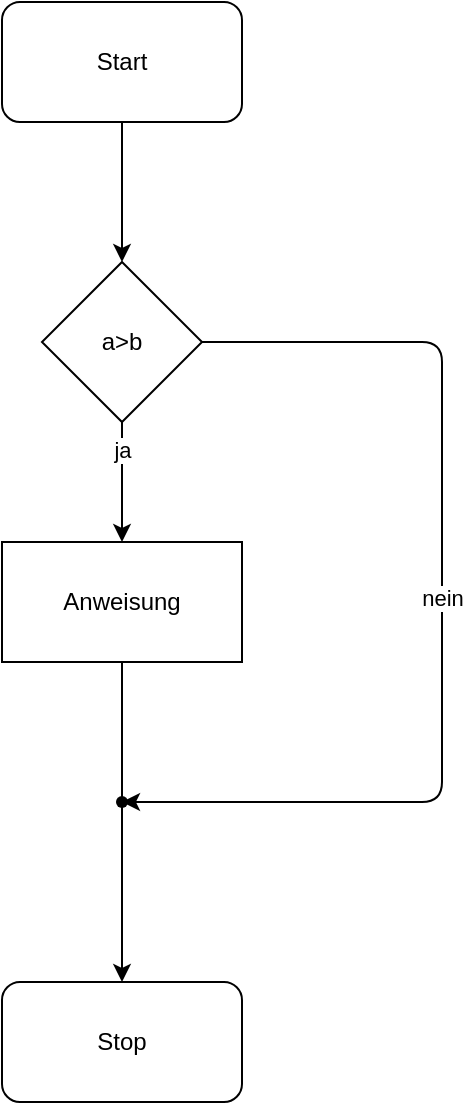 <mxfile>
    <diagram id="41BEP8Dk7kfk3xn_Lf9M" name="if">
        <mxGraphModel dx="607" dy="605" grid="1" gridSize="10" guides="1" tooltips="1" connect="1" arrows="1" fold="1" page="1" pageScale="1" pageWidth="827" pageHeight="1169" math="0" shadow="0">
            <root>
                <mxCell id="0"/>
                <mxCell id="1" parent="0"/>
                <mxCell id="6" value="" style="edgeStyle=none;html=1;" edge="1" parent="1" source="2" target="4">
                    <mxGeometry relative="1" as="geometry"/>
                </mxCell>
                <mxCell id="2" value="Start" style="rounded=1;whiteSpace=wrap;html=1;" vertex="1" parent="1">
                    <mxGeometry x="220" y="20" width="120" height="60" as="geometry"/>
                </mxCell>
                <mxCell id="9" style="edgeStyle=none;html=1;entryX=0.5;entryY=0;entryDx=0;entryDy=0;" edge="1" parent="1" source="3" target="5">
                    <mxGeometry relative="1" as="geometry"/>
                </mxCell>
                <mxCell id="3" value="Anweisung" style="rounded=0;whiteSpace=wrap;html=1;" vertex="1" parent="1">
                    <mxGeometry x="220" y="290" width="120" height="60" as="geometry"/>
                </mxCell>
                <mxCell id="7" value="" style="edgeStyle=none;html=1;" edge="1" parent="1" source="4" target="3">
                    <mxGeometry relative="1" as="geometry"/>
                </mxCell>
                <mxCell id="8" value="ja" style="edgeLabel;html=1;align=center;verticalAlign=middle;resizable=0;points=[];" vertex="1" connectable="0" parent="7">
                    <mxGeometry x="-0.533" relative="1" as="geometry">
                        <mxPoint as="offset"/>
                    </mxGeometry>
                </mxCell>
                <mxCell id="22" value="" style="edgeStyle=none;html=1;" edge="1" parent="1" source="4" target="14">
                    <mxGeometry relative="1" as="geometry">
                        <Array as="points">
                            <mxPoint x="440" y="190"/>
                            <mxPoint x="440" y="420"/>
                        </Array>
                    </mxGeometry>
                </mxCell>
                <mxCell id="23" value="nein" style="edgeLabel;html=1;align=center;verticalAlign=middle;resizable=0;points=[];" vertex="1" connectable="0" parent="22">
                    <mxGeometry x="-0.028" relative="1" as="geometry">
                        <mxPoint as="offset"/>
                    </mxGeometry>
                </mxCell>
                <mxCell id="4" value="a&amp;gt;b" style="rhombus;whiteSpace=wrap;html=1;" vertex="1" parent="1">
                    <mxGeometry x="240" y="150" width="80" height="80" as="geometry"/>
                </mxCell>
                <mxCell id="5" value="Stop&lt;br&gt;" style="rounded=1;whiteSpace=wrap;html=1;" vertex="1" parent="1">
                    <mxGeometry x="220" y="510" width="120" height="60" as="geometry"/>
                </mxCell>
                <mxCell id="14" value="" style="shape=waypoint;sketch=0;size=6;pointerEvents=1;points=[];fillColor=default;resizable=0;rotatable=0;perimeter=centerPerimeter;snapToPoint=1;" vertex="1" parent="1">
                    <mxGeometry x="260" y="400" width="40" height="40" as="geometry"/>
                </mxCell>
            </root>
        </mxGraphModel>
    </diagram>
    <diagram name="if - else" id="RtE0z5YsiaxNTsshqLAI">
        <mxGraphModel dx="607" dy="605" grid="1" gridSize="10" guides="1" tooltips="1" connect="1" arrows="1" fold="1" page="1" pageScale="1" pageWidth="827" pageHeight="1169" math="0" shadow="0">
            <root>
                <mxCell id="eubUktAyx-vnLf7McqZr-0"/>
                <mxCell id="eubUktAyx-vnLf7McqZr-1" parent="eubUktAyx-vnLf7McqZr-0"/>
                <mxCell id="eubUktAyx-vnLf7McqZr-2" value="" style="edgeStyle=none;html=1;" edge="1" parent="eubUktAyx-vnLf7McqZr-1" source="eubUktAyx-vnLf7McqZr-3" target="eubUktAyx-vnLf7McqZr-10">
                    <mxGeometry relative="1" as="geometry"/>
                </mxCell>
                <mxCell id="eubUktAyx-vnLf7McqZr-3" value="Start" style="rounded=1;whiteSpace=wrap;html=1;" vertex="1" parent="eubUktAyx-vnLf7McqZr-1">
                    <mxGeometry x="220" y="20" width="120" height="60" as="geometry"/>
                </mxCell>
                <mxCell id="eubUktAyx-vnLf7McqZr-4" style="edgeStyle=none;html=1;" edge="1" parent="eubUktAyx-vnLf7McqZr-1" source="eubUktAyx-vnLf7McqZr-5">
                    <mxGeometry relative="1" as="geometry">
                        <mxPoint x="280" y="470" as="targetPoint"/>
                        <Array as="points">
                            <mxPoint x="150" y="470"/>
                        </Array>
                    </mxGeometry>
                </mxCell>
                <mxCell id="eubUktAyx-vnLf7McqZr-5" value="Anweisung 1" style="rounded=0;whiteSpace=wrap;html=1;" vertex="1" parent="eubUktAyx-vnLf7McqZr-1">
                    <mxGeometry x="90" y="280" width="120" height="60" as="geometry"/>
                </mxCell>
                <mxCell id="UaeJ5cOqRf16Ib3axT2i-1" style="edgeStyle=none;html=1;entryX=0.5;entryY=0;entryDx=0;entryDy=0;" edge="1" parent="eubUktAyx-vnLf7McqZr-1" source="eubUktAyx-vnLf7McqZr-10" target="eubUktAyx-vnLf7McqZr-5">
                    <mxGeometry relative="1" as="geometry">
                        <mxPoint x="140" y="190" as="targetPoint"/>
                        <Array as="points">
                            <mxPoint x="150" y="190"/>
                        </Array>
                    </mxGeometry>
                </mxCell>
                <mxCell id="UaeJ5cOqRf16Ib3axT2i-3" value="ja" style="edgeLabel;html=1;align=center;verticalAlign=middle;resizable=0;points=[];" vertex="1" connectable="0" parent="UaeJ5cOqRf16Ib3axT2i-1">
                    <mxGeometry x="0.378" y="2" relative="1" as="geometry">
                        <mxPoint as="offset"/>
                    </mxGeometry>
                </mxCell>
                <mxCell id="UaeJ5cOqRf16Ib3axT2i-2" style="edgeStyle=none;html=1;entryX=0.5;entryY=0;entryDx=0;entryDy=0;" edge="1" parent="eubUktAyx-vnLf7McqZr-1" source="eubUktAyx-vnLf7McqZr-10" target="UaeJ5cOqRf16Ib3axT2i-0">
                    <mxGeometry relative="1" as="geometry">
                        <mxPoint x="410" y="190" as="targetPoint"/>
                        <Array as="points">
                            <mxPoint x="400" y="190"/>
                        </Array>
                    </mxGeometry>
                </mxCell>
                <mxCell id="UaeJ5cOqRf16Ib3axT2i-4" value="nein" style="edgeLabel;html=1;align=center;verticalAlign=middle;resizable=0;points=[];" vertex="1" connectable="0" parent="UaeJ5cOqRf16Ib3axT2i-2">
                    <mxGeometry x="0.353" y="-1" relative="1" as="geometry">
                        <mxPoint as="offset"/>
                    </mxGeometry>
                </mxCell>
                <mxCell id="eubUktAyx-vnLf7McqZr-10" value="a&amp;gt;b" style="rhombus;whiteSpace=wrap;html=1;" vertex="1" parent="eubUktAyx-vnLf7McqZr-1">
                    <mxGeometry x="240" y="150" width="80" height="80" as="geometry"/>
                </mxCell>
                <mxCell id="UaeJ5cOqRf16Ib3axT2i-6" style="edgeStyle=none;html=1;entryX=0.5;entryY=0;entryDx=0;entryDy=0;" edge="1" parent="eubUktAyx-vnLf7McqZr-1" target="eubUktAyx-vnLf7McqZr-11">
                    <mxGeometry relative="1" as="geometry">
                        <mxPoint x="270" y="490" as="targetPoint"/>
                        <mxPoint x="280" y="470" as="sourcePoint"/>
                        <Array as="points"/>
                    </mxGeometry>
                </mxCell>
                <mxCell id="eubUktAyx-vnLf7McqZr-11" value="Stop&lt;br&gt;" style="rounded=1;whiteSpace=wrap;html=1;" vertex="1" parent="eubUktAyx-vnLf7McqZr-1">
                    <mxGeometry x="220" y="510" width="120" height="60" as="geometry"/>
                </mxCell>
                <mxCell id="UaeJ5cOqRf16Ib3axT2i-5" style="edgeStyle=none;html=1;" edge="1" parent="eubUktAyx-vnLf7McqZr-1" source="UaeJ5cOqRf16Ib3axT2i-0">
                    <mxGeometry relative="1" as="geometry">
                        <mxPoint x="280" y="470" as="targetPoint"/>
                        <Array as="points">
                            <mxPoint x="400" y="470"/>
                        </Array>
                    </mxGeometry>
                </mxCell>
                <mxCell id="UaeJ5cOqRf16Ib3axT2i-0" value="Anweisung 2" style="rounded=0;whiteSpace=wrap;html=1;" vertex="1" parent="eubUktAyx-vnLf7McqZr-1">
                    <mxGeometry x="340" y="280" width="120" height="60" as="geometry"/>
                </mxCell>
            </root>
        </mxGraphModel>
    </diagram>
    <diagram name="if - else if" id="39XXerA77mEpGjmdbIhi">
        <mxGraphModel dx="607" dy="605" grid="1" gridSize="10" guides="1" tooltips="1" connect="1" arrows="1" fold="1" page="1" pageScale="1" pageWidth="827" pageHeight="1169" math="0" shadow="0">
            <root>
                <mxCell id="l9iIgtAEDfRvorM0vAUo-0"/>
                <mxCell id="l9iIgtAEDfRvorM0vAUo-1" parent="l9iIgtAEDfRvorM0vAUo-0"/>
                <mxCell id="l9iIgtAEDfRvorM0vAUo-2" value="" style="edgeStyle=none;html=1;" edge="1" parent="l9iIgtAEDfRvorM0vAUo-1" source="l9iIgtAEDfRvorM0vAUo-3" target="l9iIgtAEDfRvorM0vAUo-10">
                    <mxGeometry relative="1" as="geometry"/>
                </mxCell>
                <mxCell id="l9iIgtAEDfRvorM0vAUo-3" value="Start" style="rounded=1;whiteSpace=wrap;html=1;" vertex="1" parent="l9iIgtAEDfRvorM0vAUo-1">
                    <mxGeometry x="220" y="20" width="120" height="60" as="geometry"/>
                </mxCell>
                <mxCell id="l9iIgtAEDfRvorM0vAUo-4" style="edgeStyle=none;html=1;entryX=0.5;entryY=0;entryDx=0;entryDy=0;" edge="1" parent="l9iIgtAEDfRvorM0vAUo-1" source="l9iIgtAEDfRvorM0vAUo-5" target="l9iIgtAEDfRvorM0vAUo-11">
                    <mxGeometry relative="1" as="geometry"/>
                </mxCell>
                <mxCell id="l9iIgtAEDfRvorM0vAUo-5" value="Anweisung" style="rounded=0;whiteSpace=wrap;html=1;" vertex="1" parent="l9iIgtAEDfRvorM0vAUo-1">
                    <mxGeometry x="220" y="290" width="120" height="60" as="geometry"/>
                </mxCell>
                <mxCell id="l9iIgtAEDfRvorM0vAUo-6" value="" style="edgeStyle=none;html=1;" edge="1" parent="l9iIgtAEDfRvorM0vAUo-1" source="l9iIgtAEDfRvorM0vAUo-10" target="l9iIgtAEDfRvorM0vAUo-5">
                    <mxGeometry relative="1" as="geometry"/>
                </mxCell>
                <mxCell id="l9iIgtAEDfRvorM0vAUo-7" value="ja" style="edgeLabel;html=1;align=center;verticalAlign=middle;resizable=0;points=[];" vertex="1" connectable="0" parent="l9iIgtAEDfRvorM0vAUo-6">
                    <mxGeometry x="-0.533" relative="1" as="geometry">
                        <mxPoint as="offset"/>
                    </mxGeometry>
                </mxCell>
                <mxCell id="FLvsXhn6cgM94z_GoEmc-3" value="" style="edgeStyle=none;html=1;entryX=0;entryY=0;entryDx=0;entryDy=0;" edge="1" parent="l9iIgtAEDfRvorM0vAUo-1" source="l9iIgtAEDfRvorM0vAUo-10" target="FLvsXhn6cgM94z_GoEmc-0">
                    <mxGeometry relative="1" as="geometry">
                        <mxPoint x="400" y="190" as="targetPoint"/>
                        <Array as="points">
                            <mxPoint x="420" y="190"/>
                        </Array>
                    </mxGeometry>
                </mxCell>
                <mxCell id="l9iIgtAEDfRvorM0vAUo-10" value="a&amp;gt;b" style="rhombus;whiteSpace=wrap;html=1;" vertex="1" parent="l9iIgtAEDfRvorM0vAUo-1">
                    <mxGeometry x="240" y="150" width="80" height="80" as="geometry"/>
                </mxCell>
                <mxCell id="l9iIgtAEDfRvorM0vAUo-11" value="Stop&lt;br&gt;" style="rounded=1;whiteSpace=wrap;html=1;" vertex="1" parent="l9iIgtAEDfRvorM0vAUo-1">
                    <mxGeometry x="220" y="525" width="120" height="60" as="geometry"/>
                </mxCell>
                <mxCell id="FLvsXhn6cgM94z_GoEmc-4" value="" style="edgeStyle=none;html=1;" edge="1" parent="l9iIgtAEDfRvorM0vAUo-1" source="FLvsXhn6cgM94z_GoEmc-0" target="FLvsXhn6cgM94z_GoEmc-1">
                    <mxGeometry relative="1" as="geometry"/>
                </mxCell>
                <mxCell id="FLvsXhn6cgM94z_GoEmc-6" value="" style="edgeStyle=none;html=1;entryX=0.583;entryY=-0.033;entryDx=0;entryDy=0;entryPerimeter=0;" edge="1" parent="l9iIgtAEDfRvorM0vAUo-1" source="FLvsXhn6cgM94z_GoEmc-0" target="FLvsXhn6cgM94z_GoEmc-2">
                    <mxGeometry relative="1" as="geometry">
                        <mxPoint x="600" y="400" as="targetPoint"/>
                        <Array as="points">
                            <mxPoint x="600" y="240"/>
                        </Array>
                    </mxGeometry>
                </mxCell>
                <mxCell id="FLvsXhn6cgM94z_GoEmc-0" value="a&amp;gt;b" style="rhombus;whiteSpace=wrap;html=1;" vertex="1" parent="l9iIgtAEDfRvorM0vAUo-1">
                    <mxGeometry x="400" y="200" width="80" height="80" as="geometry"/>
                </mxCell>
                <mxCell id="FLvsXhn6cgM94z_GoEmc-8" value="" style="edgeStyle=none;html=1;" edge="1" parent="l9iIgtAEDfRvorM0vAUo-1" source="FLvsXhn6cgM94z_GoEmc-1">
                    <mxGeometry relative="1" as="geometry">
                        <mxPoint x="280" y="450" as="targetPoint"/>
                        <Array as="points">
                            <mxPoint x="440" y="450"/>
                        </Array>
                    </mxGeometry>
                </mxCell>
                <mxCell id="FLvsXhn6cgM94z_GoEmc-1" value="Anweisung" style="rounded=0;whiteSpace=wrap;html=1;" vertex="1" parent="l9iIgtAEDfRvorM0vAUo-1">
                    <mxGeometry x="380" y="340" width="120" height="60" as="geometry"/>
                </mxCell>
                <mxCell id="FLvsXhn6cgM94z_GoEmc-11" value="" style="edgeStyle=none;html=1;" edge="1" parent="l9iIgtAEDfRvorM0vAUo-1" source="FLvsXhn6cgM94z_GoEmc-2">
                    <mxGeometry relative="1" as="geometry">
                        <mxPoint x="280" y="500" as="targetPoint"/>
                        <Array as="points">
                            <mxPoint x="590" y="500"/>
                        </Array>
                    </mxGeometry>
                </mxCell>
                <mxCell id="FLvsXhn6cgM94z_GoEmc-2" value="Anweisung" style="rounded=0;whiteSpace=wrap;html=1;" vertex="1" parent="l9iIgtAEDfRvorM0vAUo-1">
                    <mxGeometry x="530" y="410" width="120" height="60" as="geometry"/>
                </mxCell>
            </root>
        </mxGraphModel>
    </diagram>
</mxfile>